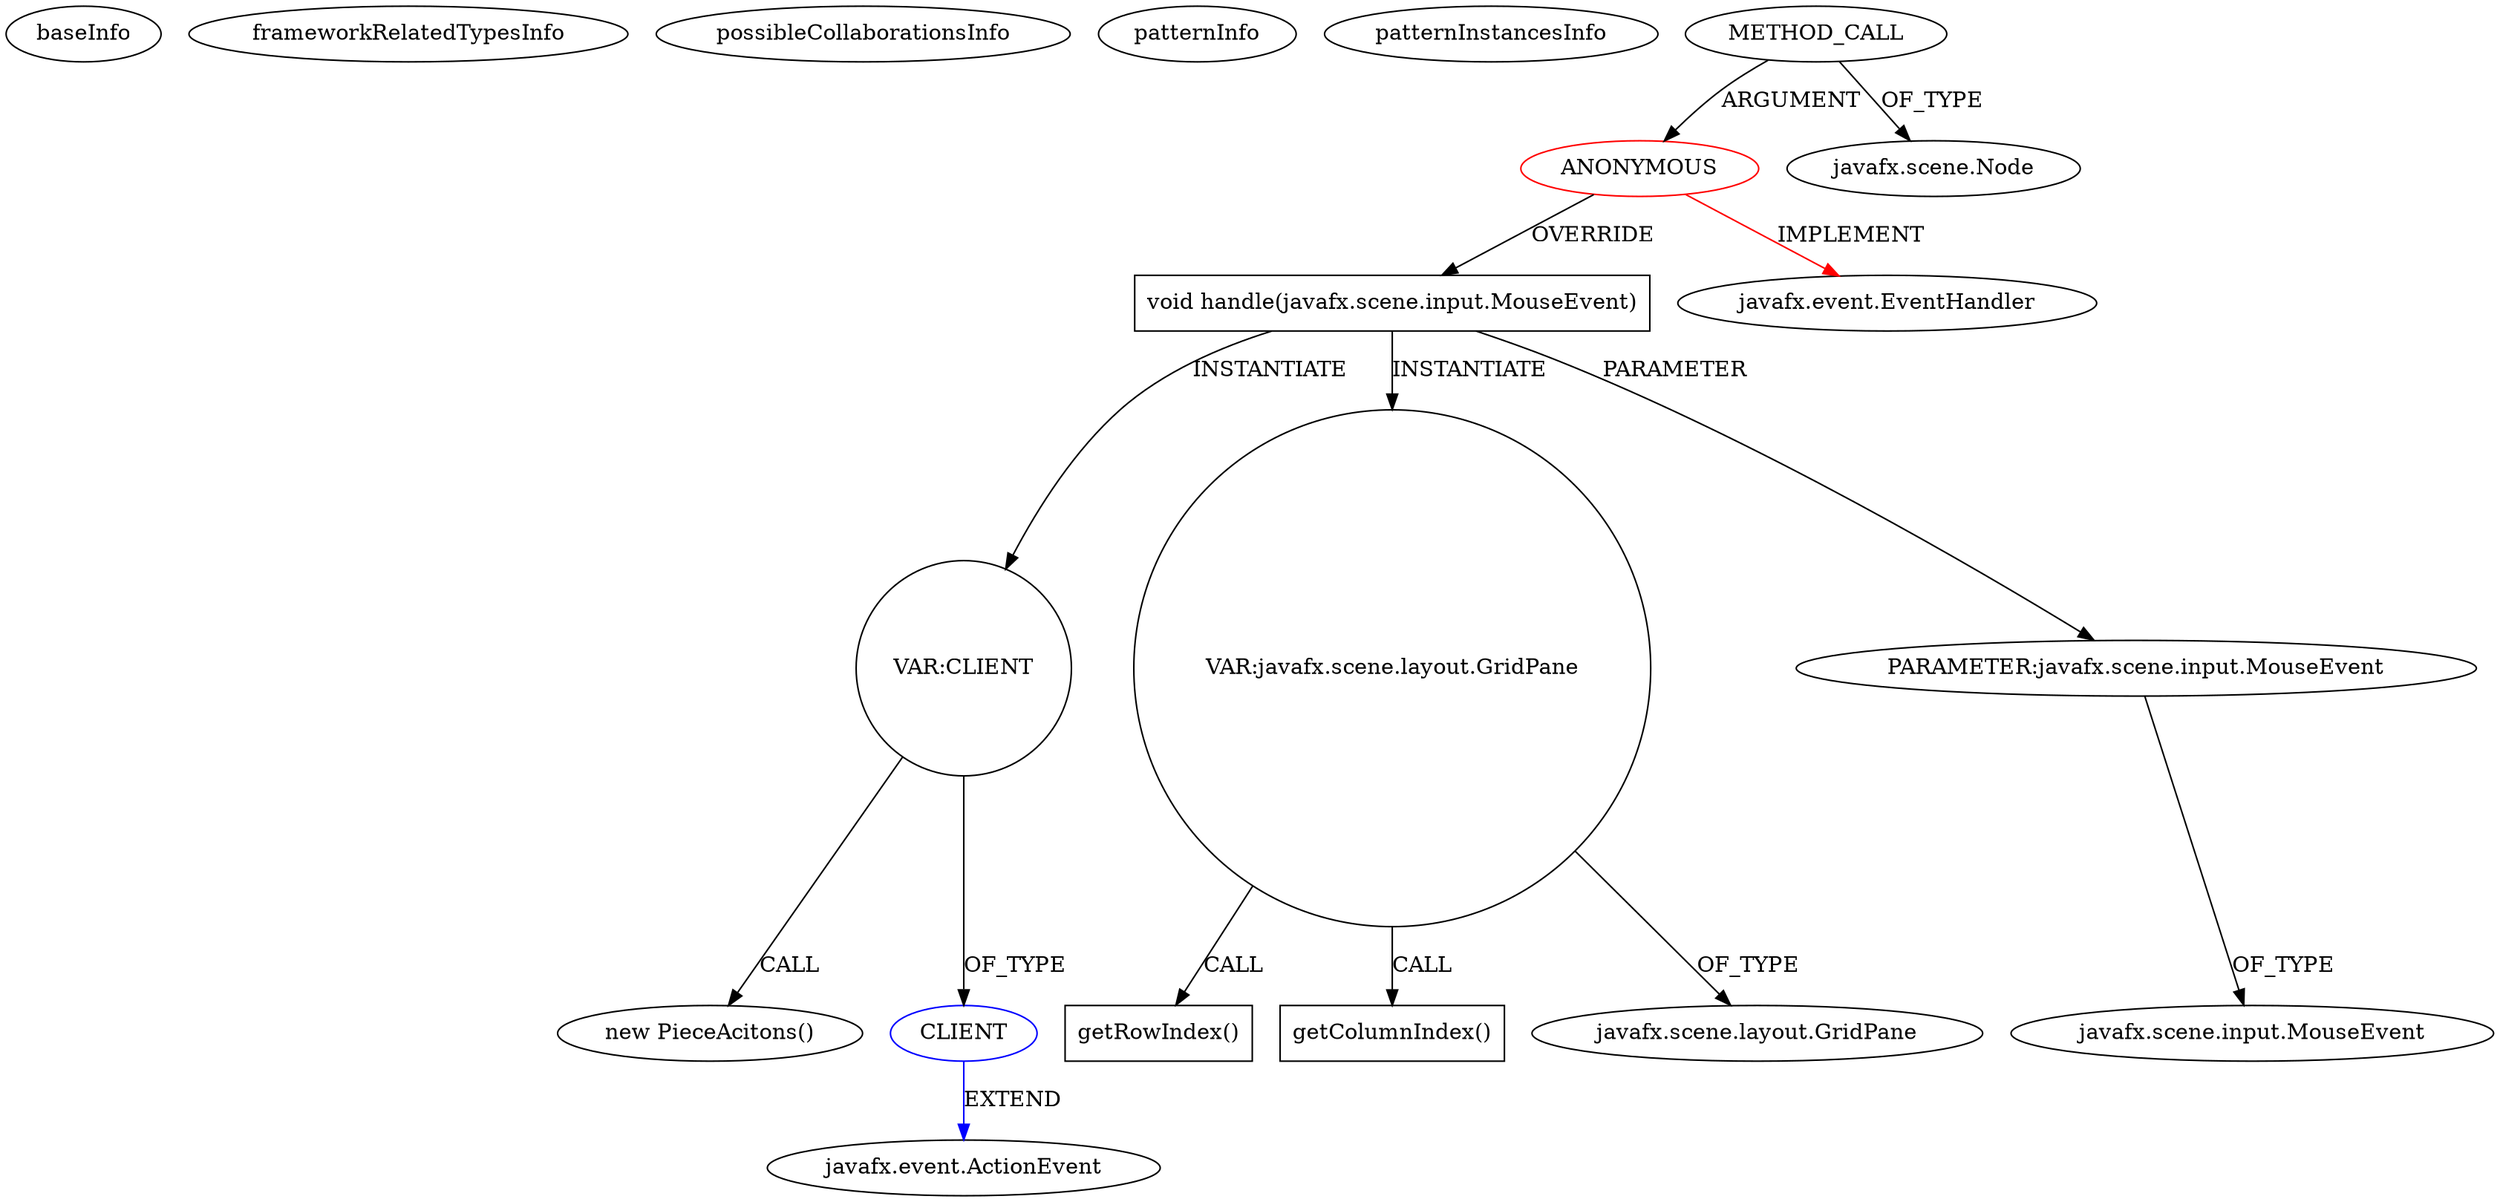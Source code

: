 digraph {
baseInfo[graphId=4039,category="pattern",isAnonymous=true,possibleRelation=true]
frameworkRelatedTypesInfo[0="javafx.event.EventHandler"]
possibleCollaborationsInfo[0="4039~INSTANTIATION-OVERRIDING_METHOD_DECLARATION-~javafx.event.EventHandler ~javafx.event.ActionEvent ~true~false"]
patternInfo[frequency=2.0,patternRootClient=0]
patternInstancesInfo[0="davelet-InternationalChess-JavaFX2~/davelet-InternationalChess-JavaFX2/InternationalChess-JavaFX2-master/src/cn/davelet/internationalchess/InternationalChess.java~void start(javafx.stage.Stage)~2354"]
12[label="new PieceAcitons()",vertexType="CONSTRUCTOR_CALL",isFrameworkType=false]
13[label="VAR:CLIENT",vertexType="VARIABLE_EXPRESION",isFrameworkType=false,shape=circle]
4[label="void handle(javafx.scene.input.MouseEvent)",vertexType="OVERRIDING_METHOD_DECLARATION",isFrameworkType=false,shape=box]
0[label="ANONYMOUS",vertexType="ROOT_ANONYMOUS_DECLARATION",isFrameworkType=false,color=red]
2[label="METHOD_CALL",vertexType="OUTSIDE_CALL",isFrameworkType=false]
3[label="javafx.scene.Node",vertexType="FRAMEWORK_CLASS_TYPE",isFrameworkType=false]
7[label="VAR:javafx.scene.layout.GridPane",vertexType="VARIABLE_EXPRESION",isFrameworkType=false,shape=circle]
11[label="getRowIndex()",vertexType="INSIDE_CALL",isFrameworkType=false,shape=box]
8[label="getColumnIndex()",vertexType="INSIDE_CALL",isFrameworkType=false,shape=box]
9[label="javafx.scene.layout.GridPane",vertexType="FRAMEWORK_CLASS_TYPE",isFrameworkType=false]
1[label="javafx.event.EventHandler",vertexType="FRAMEWORK_INTERFACE_TYPE",isFrameworkType=false]
5[label="PARAMETER:javafx.scene.input.MouseEvent",vertexType="PARAMETER_DECLARATION",isFrameworkType=false]
6[label="javafx.scene.input.MouseEvent",vertexType="FRAMEWORK_CLASS_TYPE",isFrameworkType=false]
14[label="CLIENT",vertexType="REFERENCE_CLIENT_CLASS_DECLARATION",isFrameworkType=false,color=blue]
15[label="javafx.event.ActionEvent",vertexType="FRAMEWORK_CLASS_TYPE",isFrameworkType=false]
4->7[label="INSTANTIATE"]
7->9[label="OF_TYPE"]
5->6[label="OF_TYPE"]
4->13[label="INSTANTIATE"]
2->0[label="ARGUMENT"]
13->12[label="CALL"]
0->1[label="IMPLEMENT",color=red]
2->3[label="OF_TYPE"]
13->14[label="OF_TYPE"]
14->15[label="EXTEND",color=blue]
7->11[label="CALL"]
0->4[label="OVERRIDE"]
7->8[label="CALL"]
4->5[label="PARAMETER"]
}
